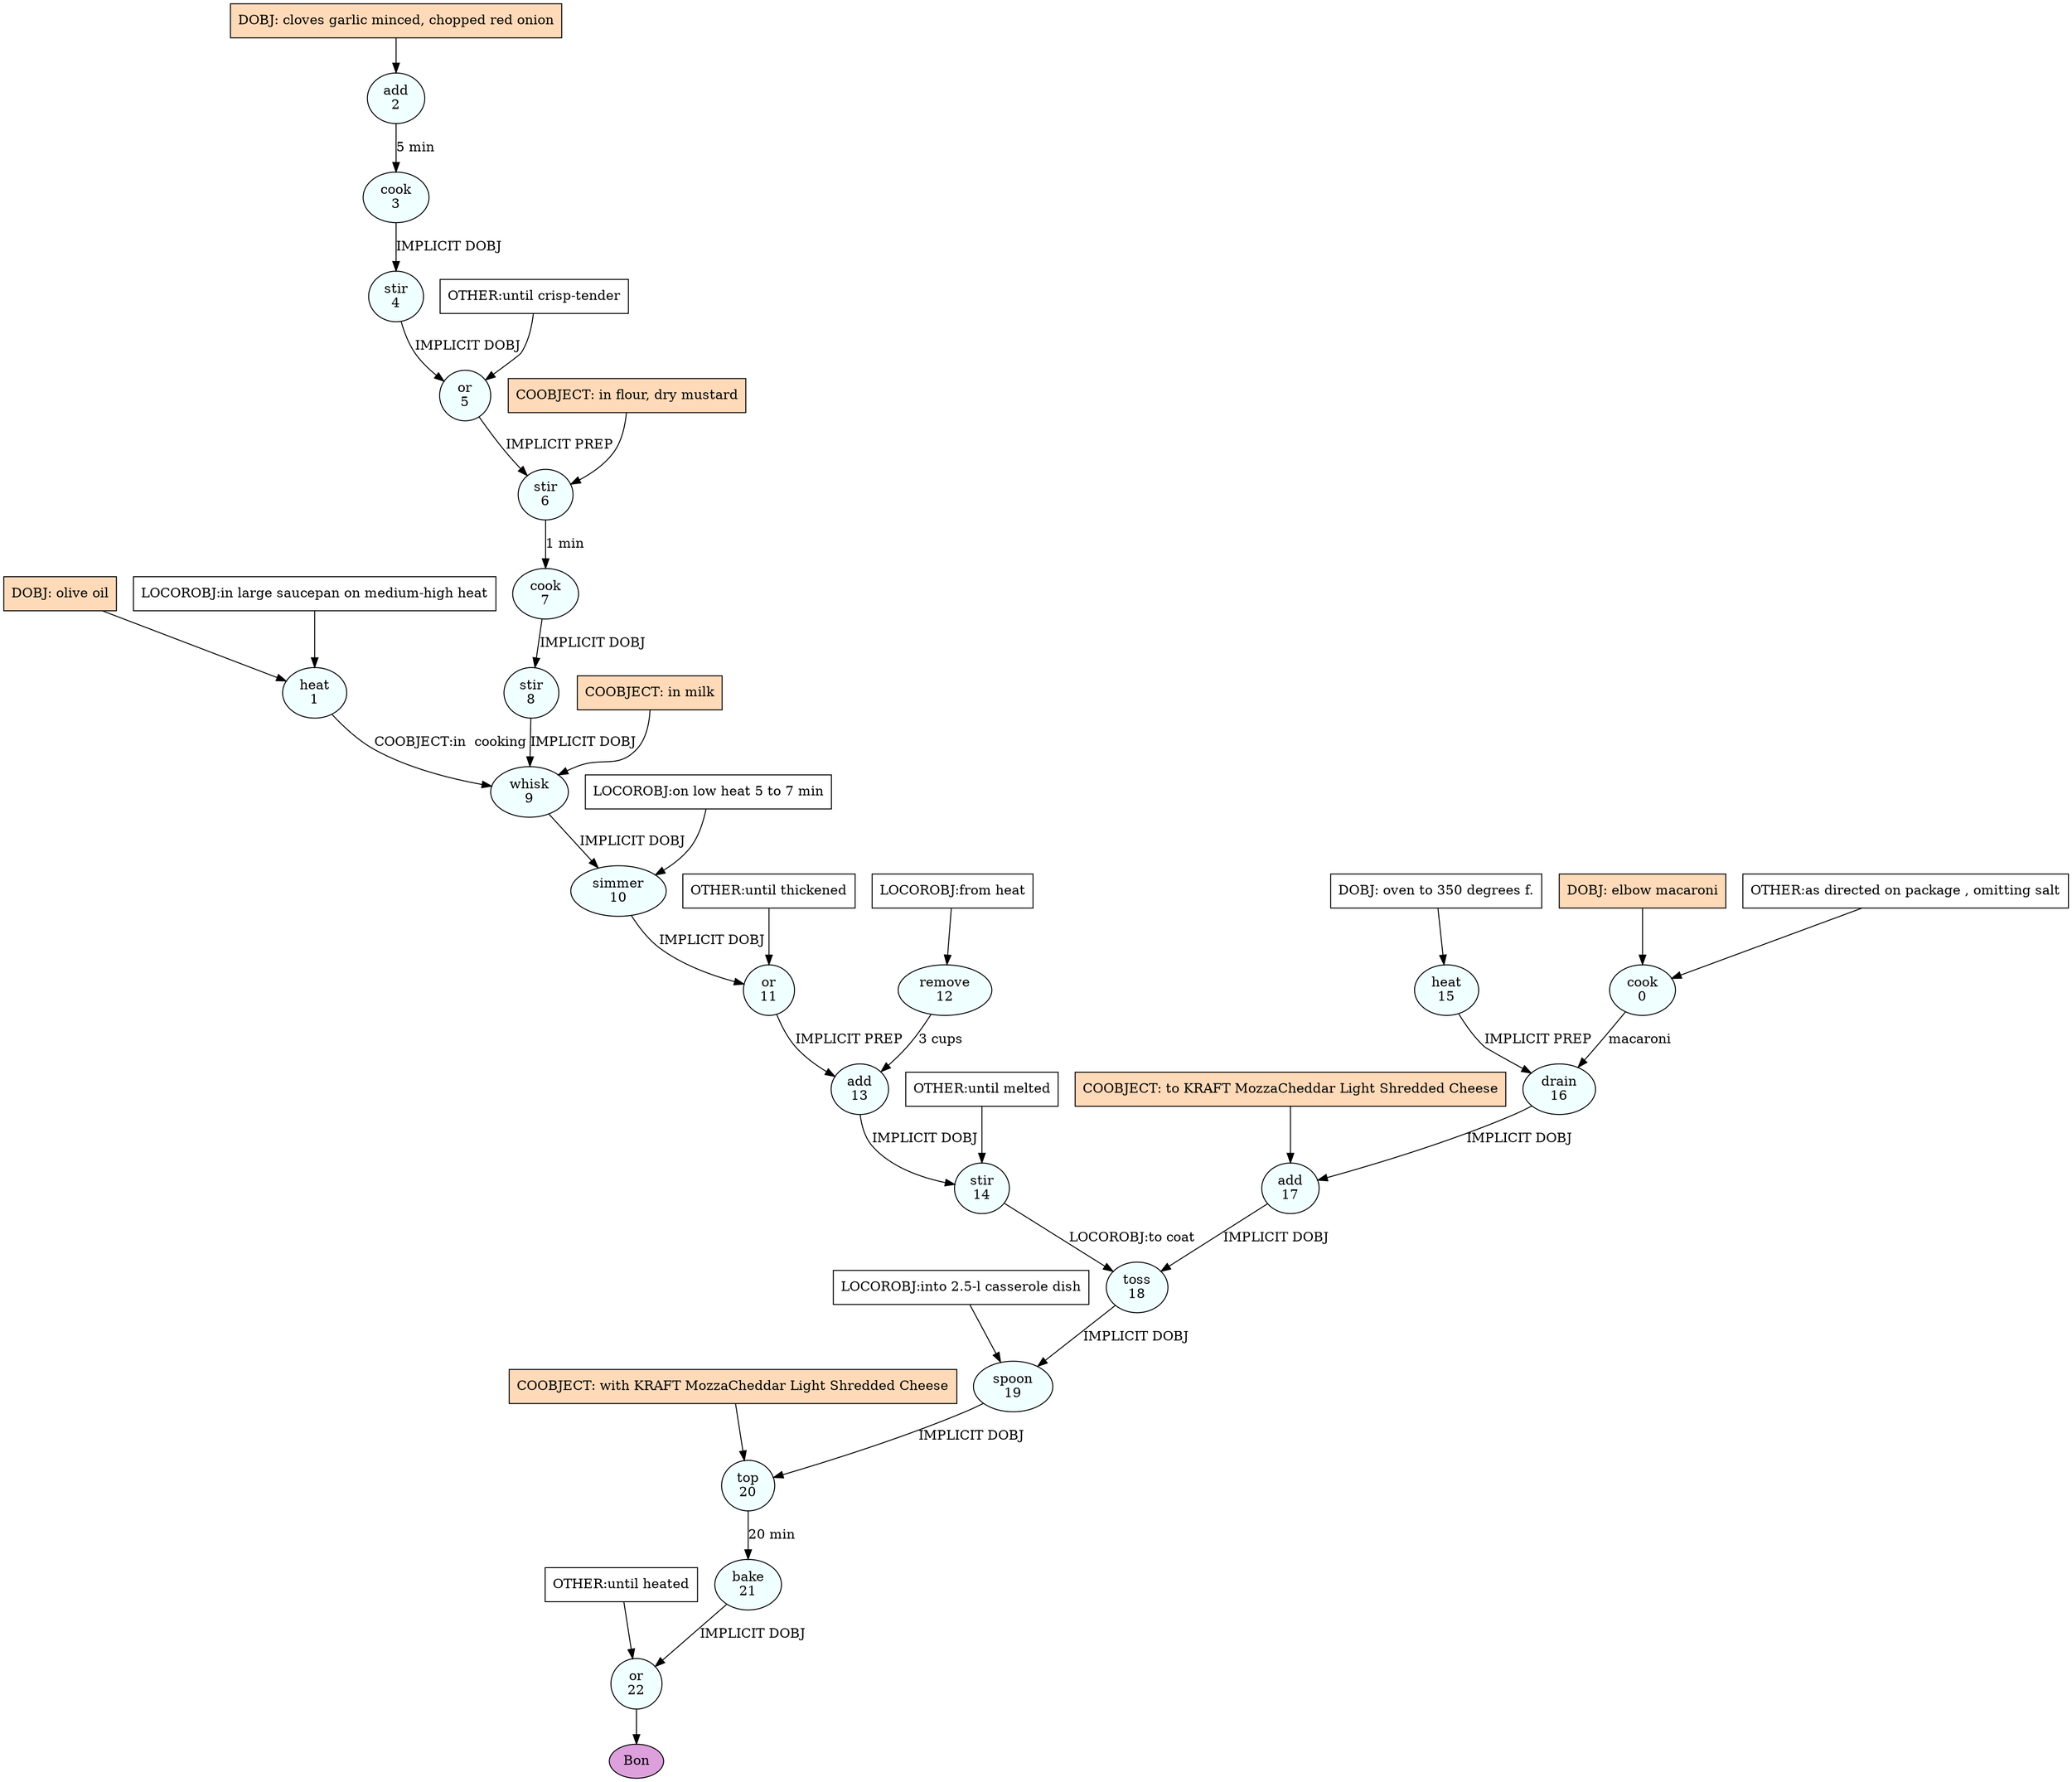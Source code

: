 digraph recipe {
E0[label="cook
0", shape=oval, style=filled, fillcolor=azure]
E1[label="heat
1", shape=oval, style=filled, fillcolor=azure]
E2[label="add
2", shape=oval, style=filled, fillcolor=azure]
E3[label="cook
3", shape=oval, style=filled, fillcolor=azure]
E4[label="stir
4", shape=oval, style=filled, fillcolor=azure]
E5[label="or
5", shape=oval, style=filled, fillcolor=azure]
E6[label="stir
6", shape=oval, style=filled, fillcolor=azure]
E7[label="cook
7", shape=oval, style=filled, fillcolor=azure]
E8[label="stir
8", shape=oval, style=filled, fillcolor=azure]
E9[label="whisk
9", shape=oval, style=filled, fillcolor=azure]
E10[label="simmer
10", shape=oval, style=filled, fillcolor=azure]
E11[label="or
11", shape=oval, style=filled, fillcolor=azure]
E12[label="remove
12", shape=oval, style=filled, fillcolor=azure]
E13[label="add
13", shape=oval, style=filled, fillcolor=azure]
E14[label="stir
14", shape=oval, style=filled, fillcolor=azure]
E15[label="heat
15", shape=oval, style=filled, fillcolor=azure]
E16[label="drain
16", shape=oval, style=filled, fillcolor=azure]
E17[label="add
17", shape=oval, style=filled, fillcolor=azure]
E18[label="toss
18", shape=oval, style=filled, fillcolor=azure]
E19[label="spoon
19", shape=oval, style=filled, fillcolor=azure]
E20[label="top
20", shape=oval, style=filled, fillcolor=azure]
E21[label="bake
21", shape=oval, style=filled, fillcolor=azure]
E22[label="or
22", shape=oval, style=filled, fillcolor=azure]
P12_0[label="LOCOROBJ:from heat", shape=box, style=filled, fillcolor=white]
P12_0 -> E12
D0[label="DOBJ: elbow macaroni", shape=box, style=filled, fillcolor=peachpuff]
D0 -> E0
P0_0[label="OTHER:as directed on package , omitting salt", shape=box, style=filled, fillcolor=white]
P0_0 -> E0
D2[label="DOBJ: cloves garlic minced, chopped red onion", shape=box, style=filled, fillcolor=peachpuff]
D2 -> E2
D15[label="DOBJ: oven to 350 degrees f.", shape=box, style=filled, fillcolor=white]
D15 -> E15
D1[label="DOBJ: olive oil", shape=box, style=filled, fillcolor=peachpuff]
D1 -> E1
P1_0[label="LOCOROBJ:in large saucepan on medium-high heat", shape=box, style=filled, fillcolor=white]
P1_0 -> E1
E2 -> E3 [label="5 min"]
E3 -> E4 [label="IMPLICIT DOBJ"]
E4 -> E5 [label="IMPLICIT DOBJ"]
P5_0_0[label="OTHER:until crisp-tender", shape=box, style=filled, fillcolor=white]
P5_0_0 -> E5
E5 -> E6 [label="IMPLICIT PREP"]
P6_1_ing[label="COOBJECT: in flour, dry mustard", shape=box, style=filled, fillcolor=peachpuff]
P6_1_ing -> E6
E6 -> E7 [label="1 min"]
E7 -> E8 [label="IMPLICIT DOBJ"]
E8 -> E9 [label="IMPLICIT DOBJ"]
P9_0_ing[label="COOBJECT: in milk", shape=box, style=filled, fillcolor=peachpuff]
P9_0_ing -> E9
E1 -> E9 [label="COOBJECT:in  cooking"]
E9 -> E10 [label="IMPLICIT DOBJ"]
P10_0_0[label="LOCOROBJ:on low heat 5 to 7 min", shape=box, style=filled, fillcolor=white]
P10_0_0 -> E10
E10 -> E11 [label="IMPLICIT DOBJ"]
P11_0_0[label="OTHER:until thickened", shape=box, style=filled, fillcolor=white]
P11_0_0 -> E11
E12 -> E13 [label="3 cups"]
E11 -> E13 [label="IMPLICIT PREP"]
E13 -> E14 [label="IMPLICIT DOBJ"]
P14_0_0[label="OTHER:until melted", shape=box, style=filled, fillcolor=white]
P14_0_0 -> E14
E0 -> E16 [label="macaroni"]
E15 -> E16 [label="IMPLICIT PREP"]
E16 -> E17 [label="IMPLICIT DOBJ"]
P17_0_ing[label="COOBJECT: to KRAFT MozzaCheddar Light Shredded Cheese", shape=box, style=filled, fillcolor=peachpuff]
P17_0_ing -> E17
E17 -> E18 [label="IMPLICIT DOBJ"]
E14 -> E18 [label="LOCOROBJ:to coat"]
E18 -> E19 [label="IMPLICIT DOBJ"]
P19_0_0[label="LOCOROBJ:into 2.5-l casserole dish", shape=box, style=filled, fillcolor=white]
P19_0_0 -> E19
E19 -> E20 [label="IMPLICIT DOBJ"]
P20_0_ing[label="COOBJECT: with KRAFT MozzaCheddar Light Shredded Cheese", shape=box, style=filled, fillcolor=peachpuff]
P20_0_ing -> E20
E20 -> E21 [label="20 min"]
E21 -> E22 [label="IMPLICIT DOBJ"]
P22_0_0[label="OTHER:until heated", shape=box, style=filled, fillcolor=white]
P22_0_0 -> E22
EOR[label="Bon", shape=oval, style=filled, fillcolor=plum]
E22 -> EOR
}
